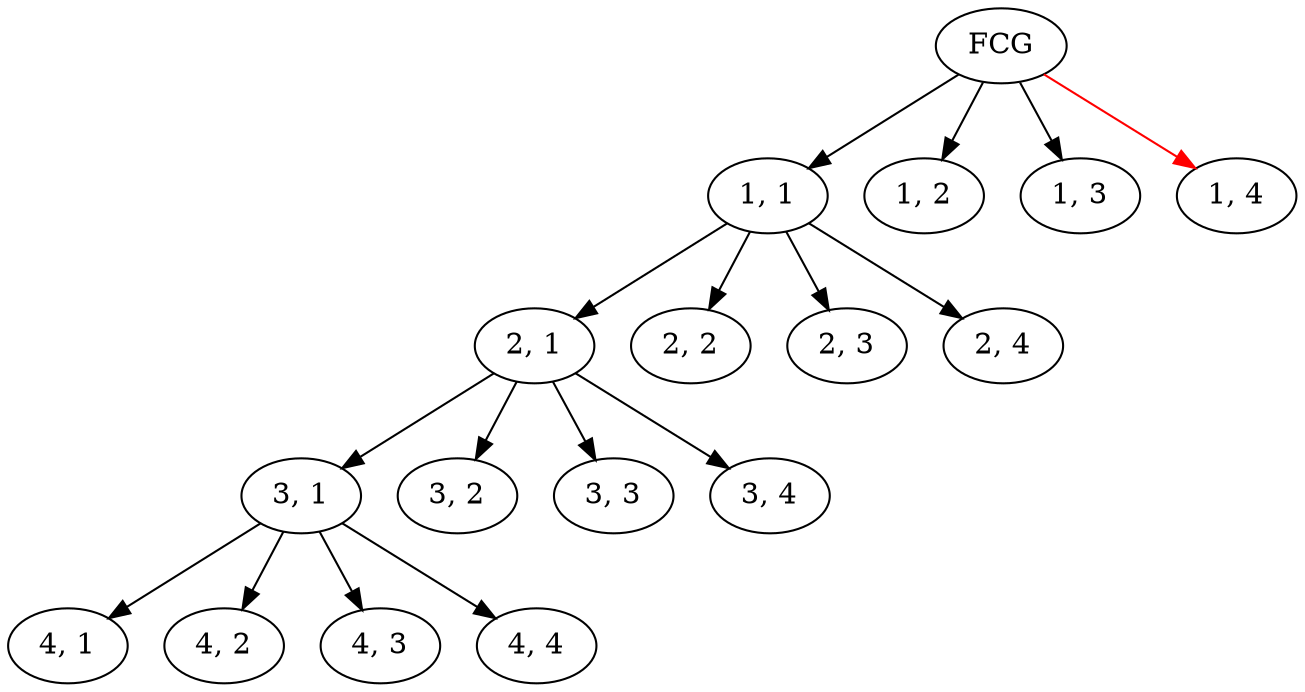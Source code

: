digraph naive {
	"FCG"
	"FCG" -> "1, 1"
	"FCG" -> "1, 2"
	"FCG" -> "1, 3"
	edge [color=red]
	"FCG" -> "1, 4"
	edge [color=black]

	"1, 1" -> "2, 1"
	"1, 1" -> "2, 2"
	"1, 1" -> "2, 3"
	"1, 1" -> "2, 4"

	"2, 1" -> "3, 1"
	"2, 1" -> "3, 2"
	"2, 1" -> "3, 3"
	"2, 1" -> "3, 4"

	"3, 1" -> "4, 1"
	"3, 1" -> "4, 2"
	"3, 1" -> "4, 3"
	"3, 1" -> "4, 4"
}